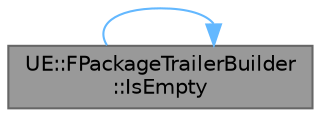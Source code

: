 digraph "UE::FPackageTrailerBuilder::IsEmpty"
{
 // INTERACTIVE_SVG=YES
 // LATEX_PDF_SIZE
  bgcolor="transparent";
  edge [fontname=Helvetica,fontsize=10,labelfontname=Helvetica,labelfontsize=10];
  node [fontname=Helvetica,fontsize=10,shape=box,height=0.2,width=0.4];
  rankdir="LR";
  Node1 [id="Node000001",label="UE::FPackageTrailerBuilder\l::IsEmpty",height=0.2,width=0.4,color="gray40", fillcolor="grey60", style="filled", fontcolor="black",tooltip="Returns if the builder has any payload entries or not."];
  Node1 -> Node1 [id="edge1_Node000001_Node000001",color="steelblue1",style="solid",tooltip=" "];
}
